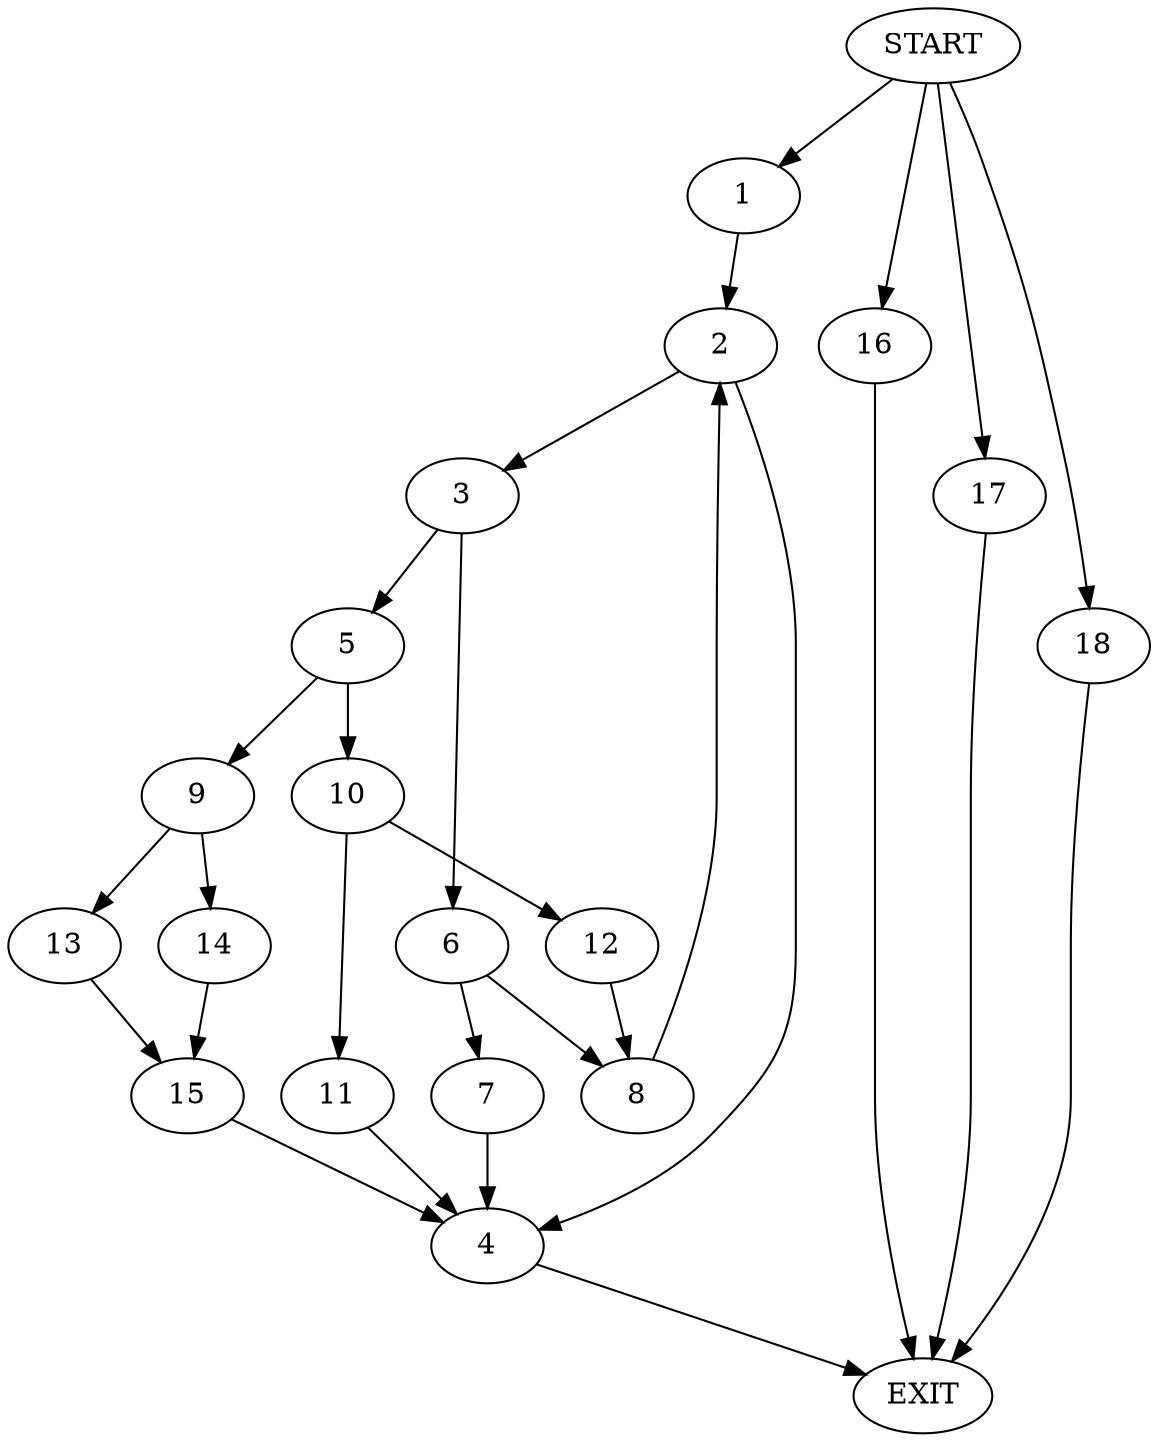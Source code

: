 digraph {
0 [label="START"]
19 [label="EXIT"]
0 -> 1
1 -> 2
2 -> 3
2 -> 4
3 -> 5
3 -> 6
4 -> 19
6 -> 7
6 -> 8
5 -> 9
5 -> 10
10 -> 11
10 -> 12
9 -> 13
9 -> 14
14 -> 15
13 -> 15
15 -> 4
12 -> 8
11 -> 4
8 -> 2
7 -> 4
0 -> 16
16 -> 19
0 -> 17
17 -> 19
0 -> 18
18 -> 19
}
